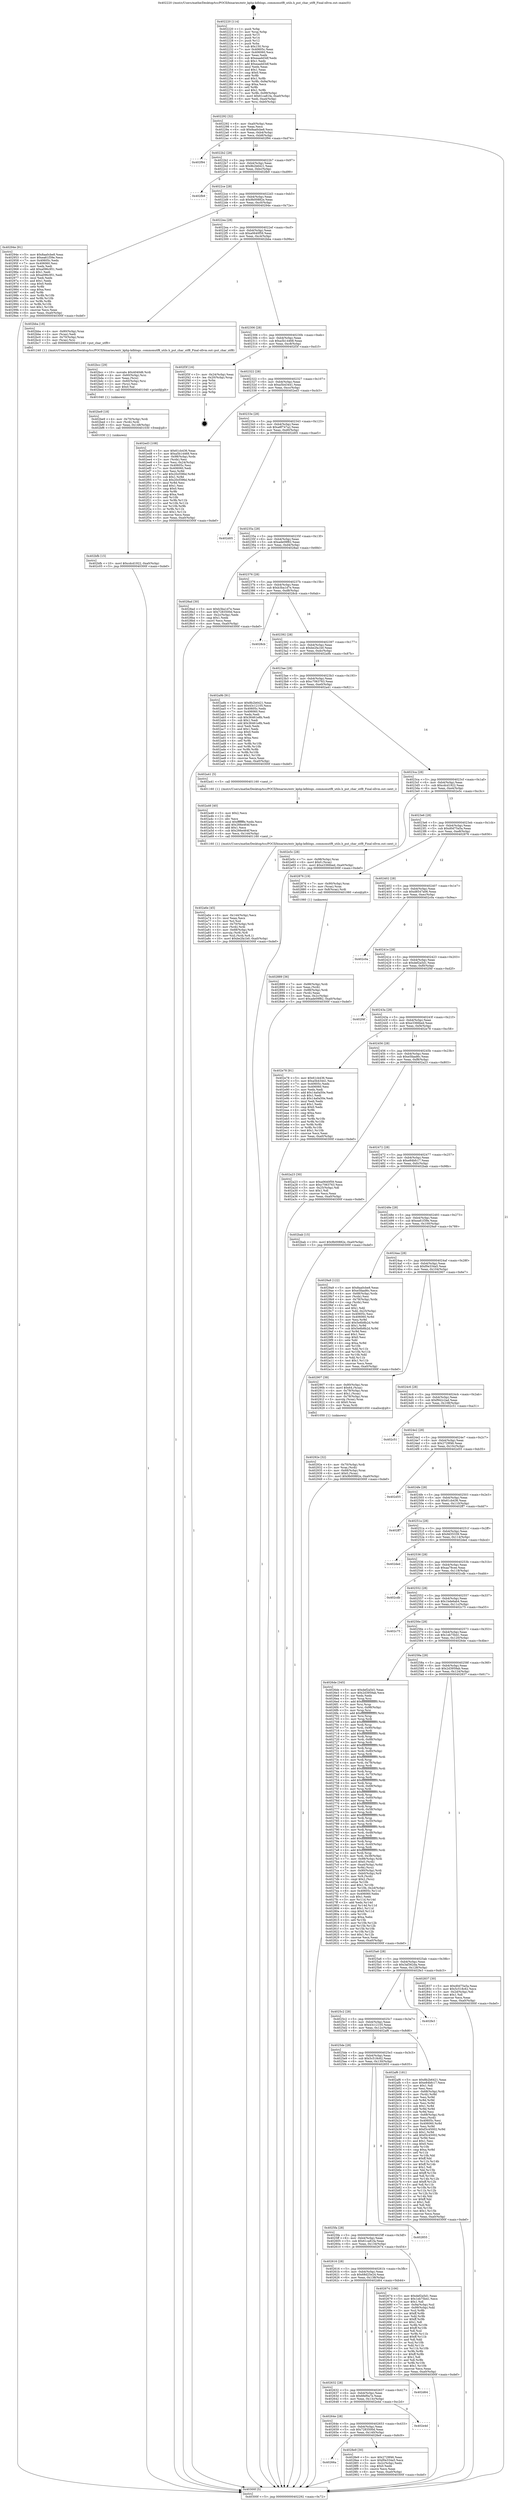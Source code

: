 digraph "0x402220" {
  label = "0x402220 (/mnt/c/Users/mathe/Desktop/tcc/POCII/binaries/extr_kphp-kdblogs..commonutf8_utils.h_put_char_utf8_Final-ollvm.out::main(0))"
  labelloc = "t"
  node[shape=record]

  Entry [label="",width=0.3,height=0.3,shape=circle,fillcolor=black,style=filled]
  "0x402292" [label="{
     0x402292 [32]\l
     | [instrs]\l
     &nbsp;&nbsp;0x402292 \<+6\>: mov -0xa0(%rbp),%eax\l
     &nbsp;&nbsp;0x402298 \<+2\>: mov %eax,%ecx\l
     &nbsp;&nbsp;0x40229a \<+6\>: sub $0x8aa0cbe8,%ecx\l
     &nbsp;&nbsp;0x4022a0 \<+6\>: mov %eax,-0xb4(%rbp)\l
     &nbsp;&nbsp;0x4022a6 \<+6\>: mov %ecx,-0xb8(%rbp)\l
     &nbsp;&nbsp;0x4022ac \<+6\>: je 0000000000402f94 \<main+0xd74\>\l
  }"]
  "0x402f94" [label="{
     0x402f94\l
  }", style=dashed]
  "0x4022b2" [label="{
     0x4022b2 [28]\l
     | [instrs]\l
     &nbsp;&nbsp;0x4022b2 \<+5\>: jmp 00000000004022b7 \<main+0x97\>\l
     &nbsp;&nbsp;0x4022b7 \<+6\>: mov -0xb4(%rbp),%eax\l
     &nbsp;&nbsp;0x4022bd \<+5\>: sub $0x8b2b6421,%eax\l
     &nbsp;&nbsp;0x4022c2 \<+6\>: mov %eax,-0xbc(%rbp)\l
     &nbsp;&nbsp;0x4022c8 \<+6\>: je 0000000000402fb9 \<main+0xd99\>\l
  }"]
  Exit [label="",width=0.3,height=0.3,shape=circle,fillcolor=black,style=filled,peripheries=2]
  "0x402fb9" [label="{
     0x402fb9\l
  }", style=dashed]
  "0x4022ce" [label="{
     0x4022ce [28]\l
     | [instrs]\l
     &nbsp;&nbsp;0x4022ce \<+5\>: jmp 00000000004022d3 \<main+0xb3\>\l
     &nbsp;&nbsp;0x4022d3 \<+6\>: mov -0xb4(%rbp),%eax\l
     &nbsp;&nbsp;0x4022d9 \<+5\>: sub $0x9b00882e,%eax\l
     &nbsp;&nbsp;0x4022de \<+6\>: mov %eax,-0xc0(%rbp)\l
     &nbsp;&nbsp;0x4022e4 \<+6\>: je 000000000040294e \<main+0x72e\>\l
  }"]
  "0x402bfb" [label="{
     0x402bfb [15]\l
     | [instrs]\l
     &nbsp;&nbsp;0x402bfb \<+10\>: movl $0xcdcd1922,-0xa0(%rbp)\l
     &nbsp;&nbsp;0x402c05 \<+5\>: jmp 000000000040300f \<main+0xdef\>\l
  }"]
  "0x40294e" [label="{
     0x40294e [91]\l
     | [instrs]\l
     &nbsp;&nbsp;0x40294e \<+5\>: mov $0x8aa0cbe8,%eax\l
     &nbsp;&nbsp;0x402953 \<+5\>: mov $0xea61f39e,%ecx\l
     &nbsp;&nbsp;0x402958 \<+7\>: mov 0x40605c,%edx\l
     &nbsp;&nbsp;0x40295f \<+7\>: mov 0x406060,%esi\l
     &nbsp;&nbsp;0x402966 \<+2\>: mov %edx,%edi\l
     &nbsp;&nbsp;0x402968 \<+6\>: add $0xa096c951,%edi\l
     &nbsp;&nbsp;0x40296e \<+3\>: sub $0x1,%edi\l
     &nbsp;&nbsp;0x402971 \<+6\>: sub $0xa096c951,%edi\l
     &nbsp;&nbsp;0x402977 \<+3\>: imul %edi,%edx\l
     &nbsp;&nbsp;0x40297a \<+3\>: and $0x1,%edx\l
     &nbsp;&nbsp;0x40297d \<+3\>: cmp $0x0,%edx\l
     &nbsp;&nbsp;0x402980 \<+4\>: sete %r8b\l
     &nbsp;&nbsp;0x402984 \<+3\>: cmp $0xa,%esi\l
     &nbsp;&nbsp;0x402987 \<+4\>: setl %r9b\l
     &nbsp;&nbsp;0x40298b \<+3\>: mov %r8b,%r10b\l
     &nbsp;&nbsp;0x40298e \<+3\>: and %r9b,%r10b\l
     &nbsp;&nbsp;0x402991 \<+3\>: xor %r9b,%r8b\l
     &nbsp;&nbsp;0x402994 \<+3\>: or %r8b,%r10b\l
     &nbsp;&nbsp;0x402997 \<+4\>: test $0x1,%r10b\l
     &nbsp;&nbsp;0x40299b \<+3\>: cmovne %ecx,%eax\l
     &nbsp;&nbsp;0x40299e \<+6\>: mov %eax,-0xa0(%rbp)\l
     &nbsp;&nbsp;0x4029a4 \<+5\>: jmp 000000000040300f \<main+0xdef\>\l
  }"]
  "0x4022ea" [label="{
     0x4022ea [28]\l
     | [instrs]\l
     &nbsp;&nbsp;0x4022ea \<+5\>: jmp 00000000004022ef \<main+0xcf\>\l
     &nbsp;&nbsp;0x4022ef \<+6\>: mov -0xb4(%rbp),%eax\l
     &nbsp;&nbsp;0x4022f5 \<+5\>: sub $0xa0640f59,%eax\l
     &nbsp;&nbsp;0x4022fa \<+6\>: mov %eax,-0xc4(%rbp)\l
     &nbsp;&nbsp;0x402300 \<+6\>: je 0000000000402bba \<main+0x99a\>\l
  }"]
  "0x402be9" [label="{
     0x402be9 [18]\l
     | [instrs]\l
     &nbsp;&nbsp;0x402be9 \<+4\>: mov -0x70(%rbp),%rdi\l
     &nbsp;&nbsp;0x402bed \<+3\>: mov (%rdi),%rdi\l
     &nbsp;&nbsp;0x402bf0 \<+6\>: mov %eax,-0x148(%rbp)\l
     &nbsp;&nbsp;0x402bf6 \<+5\>: call 0000000000401030 \<free@plt\>\l
     | [calls]\l
     &nbsp;&nbsp;0x401030 \{1\} (unknown)\l
  }"]
  "0x402bba" [label="{
     0x402bba [18]\l
     | [instrs]\l
     &nbsp;&nbsp;0x402bba \<+4\>: mov -0x80(%rbp),%rax\l
     &nbsp;&nbsp;0x402bbe \<+2\>: mov (%rax),%edi\l
     &nbsp;&nbsp;0x402bc0 \<+4\>: mov -0x70(%rbp),%rax\l
     &nbsp;&nbsp;0x402bc4 \<+3\>: mov (%rax),%rsi\l
     &nbsp;&nbsp;0x402bc7 \<+5\>: call 0000000000401240 \<put_char_utf8\>\l
     | [calls]\l
     &nbsp;&nbsp;0x401240 \{1\} (/mnt/c/Users/mathe/Desktop/tcc/POCII/binaries/extr_kphp-kdblogs..commonutf8_utils.h_put_char_utf8_Final-ollvm.out::put_char_utf8)\l
  }"]
  "0x402306" [label="{
     0x402306 [28]\l
     | [instrs]\l
     &nbsp;&nbsp;0x402306 \<+5\>: jmp 000000000040230b \<main+0xeb\>\l
     &nbsp;&nbsp;0x40230b \<+6\>: mov -0xb4(%rbp),%eax\l
     &nbsp;&nbsp;0x402311 \<+5\>: sub $0xa5b14468,%eax\l
     &nbsp;&nbsp;0x402316 \<+6\>: mov %eax,-0xc8(%rbp)\l
     &nbsp;&nbsp;0x40231c \<+6\>: je 0000000000402f3f \<main+0xd1f\>\l
  }"]
  "0x402bcc" [label="{
     0x402bcc [29]\l
     | [instrs]\l
     &nbsp;&nbsp;0x402bcc \<+10\>: movabs $0x4040d6,%rdi\l
     &nbsp;&nbsp;0x402bd6 \<+4\>: mov -0x60(%rbp),%rsi\l
     &nbsp;&nbsp;0x402bda \<+2\>: mov %eax,(%rsi)\l
     &nbsp;&nbsp;0x402bdc \<+4\>: mov -0x60(%rbp),%rsi\l
     &nbsp;&nbsp;0x402be0 \<+2\>: mov (%rsi),%esi\l
     &nbsp;&nbsp;0x402be2 \<+2\>: mov $0x0,%al\l
     &nbsp;&nbsp;0x402be4 \<+5\>: call 0000000000401040 \<printf@plt\>\l
     | [calls]\l
     &nbsp;&nbsp;0x401040 \{1\} (unknown)\l
  }"]
  "0x402f3f" [label="{
     0x402f3f [16]\l
     | [instrs]\l
     &nbsp;&nbsp;0x402f3f \<+3\>: mov -0x24(%rbp),%eax\l
     &nbsp;&nbsp;0x402f42 \<+4\>: lea -0x20(%rbp),%rsp\l
     &nbsp;&nbsp;0x402f46 \<+1\>: pop %rbx\l
     &nbsp;&nbsp;0x402f47 \<+2\>: pop %r12\l
     &nbsp;&nbsp;0x402f49 \<+2\>: pop %r14\l
     &nbsp;&nbsp;0x402f4b \<+2\>: pop %r15\l
     &nbsp;&nbsp;0x402f4d \<+1\>: pop %rbp\l
     &nbsp;&nbsp;0x402f4e \<+1\>: ret\l
  }"]
  "0x402322" [label="{
     0x402322 [28]\l
     | [instrs]\l
     &nbsp;&nbsp;0x402322 \<+5\>: jmp 0000000000402327 \<main+0x107\>\l
     &nbsp;&nbsp;0x402327 \<+6\>: mov -0xb4(%rbp),%eax\l
     &nbsp;&nbsp;0x40232d \<+5\>: sub $0xa5b43441,%eax\l
     &nbsp;&nbsp;0x402332 \<+6\>: mov %eax,-0xcc(%rbp)\l
     &nbsp;&nbsp;0x402338 \<+6\>: je 0000000000402ed3 \<main+0xcb3\>\l
  }"]
  "0x402a6e" [label="{
     0x402a6e [45]\l
     | [instrs]\l
     &nbsp;&nbsp;0x402a6e \<+6\>: mov -0x144(%rbp),%ecx\l
     &nbsp;&nbsp;0x402a74 \<+3\>: imul %eax,%ecx\l
     &nbsp;&nbsp;0x402a77 \<+3\>: mov %cl,%sil\l
     &nbsp;&nbsp;0x402a7a \<+4\>: mov -0x70(%rbp),%rdi\l
     &nbsp;&nbsp;0x402a7e \<+3\>: mov (%rdi),%rdi\l
     &nbsp;&nbsp;0x402a81 \<+4\>: mov -0x68(%rbp),%r8\l
     &nbsp;&nbsp;0x402a85 \<+3\>: movslq (%r8),%r8\l
     &nbsp;&nbsp;0x402a88 \<+4\>: mov %sil,(%rdi,%r8,1)\l
     &nbsp;&nbsp;0x402a8c \<+10\>: movl $0xbe2fa1b0,-0xa0(%rbp)\l
     &nbsp;&nbsp;0x402a96 \<+5\>: jmp 000000000040300f \<main+0xdef\>\l
  }"]
  "0x402ed3" [label="{
     0x402ed3 [108]\l
     | [instrs]\l
     &nbsp;&nbsp;0x402ed3 \<+5\>: mov $0x61cb436,%eax\l
     &nbsp;&nbsp;0x402ed8 \<+5\>: mov $0xa5b14468,%ecx\l
     &nbsp;&nbsp;0x402edd \<+7\>: mov -0x98(%rbp),%rdx\l
     &nbsp;&nbsp;0x402ee4 \<+2\>: mov (%rdx),%esi\l
     &nbsp;&nbsp;0x402ee6 \<+3\>: mov %esi,-0x24(%rbp)\l
     &nbsp;&nbsp;0x402ee9 \<+7\>: mov 0x40605c,%esi\l
     &nbsp;&nbsp;0x402ef0 \<+7\>: mov 0x406060,%edi\l
     &nbsp;&nbsp;0x402ef7 \<+3\>: mov %esi,%r8d\l
     &nbsp;&nbsp;0x402efa \<+7\>: add $0x20cf396d,%r8d\l
     &nbsp;&nbsp;0x402f01 \<+4\>: sub $0x1,%r8d\l
     &nbsp;&nbsp;0x402f05 \<+7\>: sub $0x20cf396d,%r8d\l
     &nbsp;&nbsp;0x402f0c \<+4\>: imul %r8d,%esi\l
     &nbsp;&nbsp;0x402f10 \<+3\>: and $0x1,%esi\l
     &nbsp;&nbsp;0x402f13 \<+3\>: cmp $0x0,%esi\l
     &nbsp;&nbsp;0x402f16 \<+4\>: sete %r9b\l
     &nbsp;&nbsp;0x402f1a \<+3\>: cmp $0xa,%edi\l
     &nbsp;&nbsp;0x402f1d \<+4\>: setl %r10b\l
     &nbsp;&nbsp;0x402f21 \<+3\>: mov %r9b,%r11b\l
     &nbsp;&nbsp;0x402f24 \<+3\>: and %r10b,%r11b\l
     &nbsp;&nbsp;0x402f27 \<+3\>: xor %r10b,%r9b\l
     &nbsp;&nbsp;0x402f2a \<+3\>: or %r9b,%r11b\l
     &nbsp;&nbsp;0x402f2d \<+4\>: test $0x1,%r11b\l
     &nbsp;&nbsp;0x402f31 \<+3\>: cmovne %ecx,%eax\l
     &nbsp;&nbsp;0x402f34 \<+6\>: mov %eax,-0xa0(%rbp)\l
     &nbsp;&nbsp;0x402f3a \<+5\>: jmp 000000000040300f \<main+0xdef\>\l
  }"]
  "0x40233e" [label="{
     0x40233e [28]\l
     | [instrs]\l
     &nbsp;&nbsp;0x40233e \<+5\>: jmp 0000000000402343 \<main+0x123\>\l
     &nbsp;&nbsp;0x402343 \<+6\>: mov -0xb4(%rbp),%eax\l
     &nbsp;&nbsp;0x402349 \<+5\>: sub $0xa8f747a2,%eax\l
     &nbsp;&nbsp;0x40234e \<+6\>: mov %eax,-0xd0(%rbp)\l
     &nbsp;&nbsp;0x402354 \<+6\>: je 0000000000402d05 \<main+0xae5\>\l
  }"]
  "0x402a46" [label="{
     0x402a46 [40]\l
     | [instrs]\l
     &nbsp;&nbsp;0x402a46 \<+5\>: mov $0x2,%ecx\l
     &nbsp;&nbsp;0x402a4b \<+1\>: cltd\l
     &nbsp;&nbsp;0x402a4c \<+2\>: idiv %ecx\l
     &nbsp;&nbsp;0x402a4e \<+6\>: imul $0xfffffffe,%edx,%ecx\l
     &nbsp;&nbsp;0x402a54 \<+6\>: add $0x266e464f,%ecx\l
     &nbsp;&nbsp;0x402a5a \<+3\>: add $0x1,%ecx\l
     &nbsp;&nbsp;0x402a5d \<+6\>: sub $0x266e464f,%ecx\l
     &nbsp;&nbsp;0x402a63 \<+6\>: mov %ecx,-0x144(%rbp)\l
     &nbsp;&nbsp;0x402a69 \<+5\>: call 0000000000401160 \<next_i\>\l
     | [calls]\l
     &nbsp;&nbsp;0x401160 \{1\} (/mnt/c/Users/mathe/Desktop/tcc/POCII/binaries/extr_kphp-kdblogs..commonutf8_utils.h_put_char_utf8_Final-ollvm.out::next_i)\l
  }"]
  "0x402d05" [label="{
     0x402d05\l
  }", style=dashed]
  "0x40235a" [label="{
     0x40235a [28]\l
     | [instrs]\l
     &nbsp;&nbsp;0x40235a \<+5\>: jmp 000000000040235f \<main+0x13f\>\l
     &nbsp;&nbsp;0x40235f \<+6\>: mov -0xb4(%rbp),%eax\l
     &nbsp;&nbsp;0x402365 \<+5\>: sub $0xade09f82,%eax\l
     &nbsp;&nbsp;0x40236a \<+6\>: mov %eax,-0xd4(%rbp)\l
     &nbsp;&nbsp;0x402370 \<+6\>: je 00000000004028ad \<main+0x68d\>\l
  }"]
  "0x40292e" [label="{
     0x40292e [32]\l
     | [instrs]\l
     &nbsp;&nbsp;0x40292e \<+4\>: mov -0x70(%rbp),%rdi\l
     &nbsp;&nbsp;0x402932 \<+3\>: mov %rax,(%rdi)\l
     &nbsp;&nbsp;0x402935 \<+4\>: mov -0x68(%rbp),%rax\l
     &nbsp;&nbsp;0x402939 \<+6\>: movl $0x0,(%rax)\l
     &nbsp;&nbsp;0x40293f \<+10\>: movl $0x9b00882e,-0xa0(%rbp)\l
     &nbsp;&nbsp;0x402949 \<+5\>: jmp 000000000040300f \<main+0xdef\>\l
  }"]
  "0x4028ad" [label="{
     0x4028ad [30]\l
     | [instrs]\l
     &nbsp;&nbsp;0x4028ad \<+5\>: mov $0xb3ba1d7e,%eax\l
     &nbsp;&nbsp;0x4028b2 \<+5\>: mov $0x7283500d,%ecx\l
     &nbsp;&nbsp;0x4028b7 \<+3\>: mov -0x2c(%rbp),%edx\l
     &nbsp;&nbsp;0x4028ba \<+3\>: cmp $0x1,%edx\l
     &nbsp;&nbsp;0x4028bd \<+3\>: cmovl %ecx,%eax\l
     &nbsp;&nbsp;0x4028c0 \<+6\>: mov %eax,-0xa0(%rbp)\l
     &nbsp;&nbsp;0x4028c6 \<+5\>: jmp 000000000040300f \<main+0xdef\>\l
  }"]
  "0x402376" [label="{
     0x402376 [28]\l
     | [instrs]\l
     &nbsp;&nbsp;0x402376 \<+5\>: jmp 000000000040237b \<main+0x15b\>\l
     &nbsp;&nbsp;0x40237b \<+6\>: mov -0xb4(%rbp),%eax\l
     &nbsp;&nbsp;0x402381 \<+5\>: sub $0xb3ba1d7e,%eax\l
     &nbsp;&nbsp;0x402386 \<+6\>: mov %eax,-0xd8(%rbp)\l
     &nbsp;&nbsp;0x40238c \<+6\>: je 00000000004028cb \<main+0x6ab\>\l
  }"]
  "0x40266a" [label="{
     0x40266a\l
  }", style=dashed]
  "0x4028cb" [label="{
     0x4028cb\l
  }", style=dashed]
  "0x402392" [label="{
     0x402392 [28]\l
     | [instrs]\l
     &nbsp;&nbsp;0x402392 \<+5\>: jmp 0000000000402397 \<main+0x177\>\l
     &nbsp;&nbsp;0x402397 \<+6\>: mov -0xb4(%rbp),%eax\l
     &nbsp;&nbsp;0x40239d \<+5\>: sub $0xbe2fa1b0,%eax\l
     &nbsp;&nbsp;0x4023a2 \<+6\>: mov %eax,-0xdc(%rbp)\l
     &nbsp;&nbsp;0x4023a8 \<+6\>: je 0000000000402a9b \<main+0x87b\>\l
  }"]
  "0x4028e9" [label="{
     0x4028e9 [30]\l
     | [instrs]\l
     &nbsp;&nbsp;0x4028e9 \<+5\>: mov $0x2729f46,%eax\l
     &nbsp;&nbsp;0x4028ee \<+5\>: mov $0xf0e334a5,%ecx\l
     &nbsp;&nbsp;0x4028f3 \<+3\>: mov -0x2c(%rbp),%edx\l
     &nbsp;&nbsp;0x4028f6 \<+3\>: cmp $0x0,%edx\l
     &nbsp;&nbsp;0x4028f9 \<+3\>: cmove %ecx,%eax\l
     &nbsp;&nbsp;0x4028fc \<+6\>: mov %eax,-0xa0(%rbp)\l
     &nbsp;&nbsp;0x402902 \<+5\>: jmp 000000000040300f \<main+0xdef\>\l
  }"]
  "0x402a9b" [label="{
     0x402a9b [91]\l
     | [instrs]\l
     &nbsp;&nbsp;0x402a9b \<+5\>: mov $0x8b2b6421,%eax\l
     &nbsp;&nbsp;0x402aa0 \<+5\>: mov $0x43c12105,%ecx\l
     &nbsp;&nbsp;0x402aa5 \<+7\>: mov 0x40605c,%edx\l
     &nbsp;&nbsp;0x402aac \<+7\>: mov 0x406060,%esi\l
     &nbsp;&nbsp;0x402ab3 \<+2\>: mov %edx,%edi\l
     &nbsp;&nbsp;0x402ab5 \<+6\>: sub $0x36461e8b,%edi\l
     &nbsp;&nbsp;0x402abb \<+3\>: sub $0x1,%edi\l
     &nbsp;&nbsp;0x402abe \<+6\>: add $0x36461e8b,%edi\l
     &nbsp;&nbsp;0x402ac4 \<+3\>: imul %edi,%edx\l
     &nbsp;&nbsp;0x402ac7 \<+3\>: and $0x1,%edx\l
     &nbsp;&nbsp;0x402aca \<+3\>: cmp $0x0,%edx\l
     &nbsp;&nbsp;0x402acd \<+4\>: sete %r8b\l
     &nbsp;&nbsp;0x402ad1 \<+3\>: cmp $0xa,%esi\l
     &nbsp;&nbsp;0x402ad4 \<+4\>: setl %r9b\l
     &nbsp;&nbsp;0x402ad8 \<+3\>: mov %r8b,%r10b\l
     &nbsp;&nbsp;0x402adb \<+3\>: and %r9b,%r10b\l
     &nbsp;&nbsp;0x402ade \<+3\>: xor %r9b,%r8b\l
     &nbsp;&nbsp;0x402ae1 \<+3\>: or %r8b,%r10b\l
     &nbsp;&nbsp;0x402ae4 \<+4\>: test $0x1,%r10b\l
     &nbsp;&nbsp;0x402ae8 \<+3\>: cmovne %ecx,%eax\l
     &nbsp;&nbsp;0x402aeb \<+6\>: mov %eax,-0xa0(%rbp)\l
     &nbsp;&nbsp;0x402af1 \<+5\>: jmp 000000000040300f \<main+0xdef\>\l
  }"]
  "0x4023ae" [label="{
     0x4023ae [28]\l
     | [instrs]\l
     &nbsp;&nbsp;0x4023ae \<+5\>: jmp 00000000004023b3 \<main+0x193\>\l
     &nbsp;&nbsp;0x4023b3 \<+6\>: mov -0xb4(%rbp),%eax\l
     &nbsp;&nbsp;0x4023b9 \<+5\>: sub $0xc7063763,%eax\l
     &nbsp;&nbsp;0x4023be \<+6\>: mov %eax,-0xe0(%rbp)\l
     &nbsp;&nbsp;0x4023c4 \<+6\>: je 0000000000402a41 \<main+0x821\>\l
  }"]
  "0x40264e" [label="{
     0x40264e [28]\l
     | [instrs]\l
     &nbsp;&nbsp;0x40264e \<+5\>: jmp 0000000000402653 \<main+0x433\>\l
     &nbsp;&nbsp;0x402653 \<+6\>: mov -0xb4(%rbp),%eax\l
     &nbsp;&nbsp;0x402659 \<+5\>: sub $0x7283500d,%eax\l
     &nbsp;&nbsp;0x40265e \<+6\>: mov %eax,-0x140(%rbp)\l
     &nbsp;&nbsp;0x402664 \<+6\>: je 00000000004028e9 \<main+0x6c9\>\l
  }"]
  "0x402a41" [label="{
     0x402a41 [5]\l
     | [instrs]\l
     &nbsp;&nbsp;0x402a41 \<+5\>: call 0000000000401160 \<next_i\>\l
     | [calls]\l
     &nbsp;&nbsp;0x401160 \{1\} (/mnt/c/Users/mathe/Desktop/tcc/POCII/binaries/extr_kphp-kdblogs..commonutf8_utils.h_put_char_utf8_Final-ollvm.out::next_i)\l
  }"]
  "0x4023ca" [label="{
     0x4023ca [28]\l
     | [instrs]\l
     &nbsp;&nbsp;0x4023ca \<+5\>: jmp 00000000004023cf \<main+0x1af\>\l
     &nbsp;&nbsp;0x4023cf \<+6\>: mov -0xb4(%rbp),%eax\l
     &nbsp;&nbsp;0x4023d5 \<+5\>: sub $0xcdcd1922,%eax\l
     &nbsp;&nbsp;0x4023da \<+6\>: mov %eax,-0xe4(%rbp)\l
     &nbsp;&nbsp;0x4023e0 \<+6\>: je 0000000000402e5c \<main+0xc3c\>\l
  }"]
  "0x402e4d" [label="{
     0x402e4d\l
  }", style=dashed]
  "0x402e5c" [label="{
     0x402e5c [28]\l
     | [instrs]\l
     &nbsp;&nbsp;0x402e5c \<+7\>: mov -0x98(%rbp),%rax\l
     &nbsp;&nbsp;0x402e63 \<+6\>: movl $0x0,(%rax)\l
     &nbsp;&nbsp;0x402e69 \<+10\>: movl $0xe3366bed,-0xa0(%rbp)\l
     &nbsp;&nbsp;0x402e73 \<+5\>: jmp 000000000040300f \<main+0xdef\>\l
  }"]
  "0x4023e6" [label="{
     0x4023e6 [28]\l
     | [instrs]\l
     &nbsp;&nbsp;0x4023e6 \<+5\>: jmp 00000000004023eb \<main+0x1cb\>\l
     &nbsp;&nbsp;0x4023eb \<+6\>: mov -0xb4(%rbp),%eax\l
     &nbsp;&nbsp;0x4023f1 \<+5\>: sub $0xd0d75a5a,%eax\l
     &nbsp;&nbsp;0x4023f6 \<+6\>: mov %eax,-0xe8(%rbp)\l
     &nbsp;&nbsp;0x4023fc \<+6\>: je 0000000000402876 \<main+0x656\>\l
  }"]
  "0x402632" [label="{
     0x402632 [28]\l
     | [instrs]\l
     &nbsp;&nbsp;0x402632 \<+5\>: jmp 0000000000402637 \<main+0x417\>\l
     &nbsp;&nbsp;0x402637 \<+6\>: mov -0xb4(%rbp),%eax\l
     &nbsp;&nbsp;0x40263d \<+5\>: sub $0x6fef0a7e,%eax\l
     &nbsp;&nbsp;0x402642 \<+6\>: mov %eax,-0x13c(%rbp)\l
     &nbsp;&nbsp;0x402648 \<+6\>: je 0000000000402e4d \<main+0xc2d\>\l
  }"]
  "0x402876" [label="{
     0x402876 [19]\l
     | [instrs]\l
     &nbsp;&nbsp;0x402876 \<+7\>: mov -0x90(%rbp),%rax\l
     &nbsp;&nbsp;0x40287d \<+3\>: mov (%rax),%rax\l
     &nbsp;&nbsp;0x402880 \<+4\>: mov 0x8(%rax),%rdi\l
     &nbsp;&nbsp;0x402884 \<+5\>: call 0000000000401060 \<atoi@plt\>\l
     | [calls]\l
     &nbsp;&nbsp;0x401060 \{1\} (unknown)\l
  }"]
  "0x402402" [label="{
     0x402402 [28]\l
     | [instrs]\l
     &nbsp;&nbsp;0x402402 \<+5\>: jmp 0000000000402407 \<main+0x1e7\>\l
     &nbsp;&nbsp;0x402407 \<+6\>: mov -0xb4(%rbp),%eax\l
     &nbsp;&nbsp;0x40240d \<+5\>: sub $0xd8547a06,%eax\l
     &nbsp;&nbsp;0x402412 \<+6\>: mov %eax,-0xec(%rbp)\l
     &nbsp;&nbsp;0x402418 \<+6\>: je 0000000000402c0a \<main+0x9ea\>\l
  }"]
  "0x402d64" [label="{
     0x402d64\l
  }", style=dashed]
  "0x402c0a" [label="{
     0x402c0a\l
  }", style=dashed]
  "0x40241e" [label="{
     0x40241e [28]\l
     | [instrs]\l
     &nbsp;&nbsp;0x40241e \<+5\>: jmp 0000000000402423 \<main+0x203\>\l
     &nbsp;&nbsp;0x402423 \<+6\>: mov -0xb4(%rbp),%eax\l
     &nbsp;&nbsp;0x402429 \<+5\>: sub $0xdef2a5d1,%eax\l
     &nbsp;&nbsp;0x40242e \<+6\>: mov %eax,-0xf0(%rbp)\l
     &nbsp;&nbsp;0x402434 \<+6\>: je 0000000000402f4f \<main+0xd2f\>\l
  }"]
  "0x402889" [label="{
     0x402889 [36]\l
     | [instrs]\l
     &nbsp;&nbsp;0x402889 \<+7\>: mov -0x88(%rbp),%rdi\l
     &nbsp;&nbsp;0x402890 \<+2\>: mov %eax,(%rdi)\l
     &nbsp;&nbsp;0x402892 \<+7\>: mov -0x88(%rbp),%rdi\l
     &nbsp;&nbsp;0x402899 \<+2\>: mov (%rdi),%eax\l
     &nbsp;&nbsp;0x40289b \<+3\>: mov %eax,-0x2c(%rbp)\l
     &nbsp;&nbsp;0x40289e \<+10\>: movl $0xade09f82,-0xa0(%rbp)\l
     &nbsp;&nbsp;0x4028a8 \<+5\>: jmp 000000000040300f \<main+0xdef\>\l
  }"]
  "0x402f4f" [label="{
     0x402f4f\l
  }", style=dashed]
  "0x40243a" [label="{
     0x40243a [28]\l
     | [instrs]\l
     &nbsp;&nbsp;0x40243a \<+5\>: jmp 000000000040243f \<main+0x21f\>\l
     &nbsp;&nbsp;0x40243f \<+6\>: mov -0xb4(%rbp),%eax\l
     &nbsp;&nbsp;0x402445 \<+5\>: sub $0xe3366bed,%eax\l
     &nbsp;&nbsp;0x40244a \<+6\>: mov %eax,-0xf4(%rbp)\l
     &nbsp;&nbsp;0x402450 \<+6\>: je 0000000000402e78 \<main+0xc58\>\l
  }"]
  "0x402220" [label="{
     0x402220 [114]\l
     | [instrs]\l
     &nbsp;&nbsp;0x402220 \<+1\>: push %rbp\l
     &nbsp;&nbsp;0x402221 \<+3\>: mov %rsp,%rbp\l
     &nbsp;&nbsp;0x402224 \<+2\>: push %r15\l
     &nbsp;&nbsp;0x402226 \<+2\>: push %r14\l
     &nbsp;&nbsp;0x402228 \<+2\>: push %r12\l
     &nbsp;&nbsp;0x40222a \<+1\>: push %rbx\l
     &nbsp;&nbsp;0x40222b \<+7\>: sub $0x150,%rsp\l
     &nbsp;&nbsp;0x402232 \<+7\>: mov 0x40605c,%eax\l
     &nbsp;&nbsp;0x402239 \<+7\>: mov 0x406060,%ecx\l
     &nbsp;&nbsp;0x402240 \<+2\>: mov %eax,%edx\l
     &nbsp;&nbsp;0x402242 \<+6\>: sub $0xeaadd3df,%edx\l
     &nbsp;&nbsp;0x402248 \<+3\>: sub $0x1,%edx\l
     &nbsp;&nbsp;0x40224b \<+6\>: add $0xeaadd3df,%edx\l
     &nbsp;&nbsp;0x402251 \<+3\>: imul %edx,%eax\l
     &nbsp;&nbsp;0x402254 \<+3\>: and $0x1,%eax\l
     &nbsp;&nbsp;0x402257 \<+3\>: cmp $0x0,%eax\l
     &nbsp;&nbsp;0x40225a \<+4\>: sete %r8b\l
     &nbsp;&nbsp;0x40225e \<+4\>: and $0x1,%r8b\l
     &nbsp;&nbsp;0x402262 \<+7\>: mov %r8b,-0x9a(%rbp)\l
     &nbsp;&nbsp;0x402269 \<+3\>: cmp $0xa,%ecx\l
     &nbsp;&nbsp;0x40226c \<+4\>: setl %r8b\l
     &nbsp;&nbsp;0x402270 \<+4\>: and $0x1,%r8b\l
     &nbsp;&nbsp;0x402274 \<+7\>: mov %r8b,-0x99(%rbp)\l
     &nbsp;&nbsp;0x40227b \<+10\>: movl $0x61ca81fa,-0xa0(%rbp)\l
     &nbsp;&nbsp;0x402285 \<+6\>: mov %edi,-0xa4(%rbp)\l
     &nbsp;&nbsp;0x40228b \<+7\>: mov %rsi,-0xb0(%rbp)\l
  }"]
  "0x402e78" [label="{
     0x402e78 [91]\l
     | [instrs]\l
     &nbsp;&nbsp;0x402e78 \<+5\>: mov $0x61cb436,%eax\l
     &nbsp;&nbsp;0x402e7d \<+5\>: mov $0xa5b43441,%ecx\l
     &nbsp;&nbsp;0x402e82 \<+7\>: mov 0x40605c,%edx\l
     &nbsp;&nbsp;0x402e89 \<+7\>: mov 0x406060,%esi\l
     &nbsp;&nbsp;0x402e90 \<+2\>: mov %edx,%edi\l
     &nbsp;&nbsp;0x402e92 \<+6\>: add $0x14a0a50e,%edi\l
     &nbsp;&nbsp;0x402e98 \<+3\>: sub $0x1,%edi\l
     &nbsp;&nbsp;0x402e9b \<+6\>: sub $0x14a0a50e,%edi\l
     &nbsp;&nbsp;0x402ea1 \<+3\>: imul %edi,%edx\l
     &nbsp;&nbsp;0x402ea4 \<+3\>: and $0x1,%edx\l
     &nbsp;&nbsp;0x402ea7 \<+3\>: cmp $0x0,%edx\l
     &nbsp;&nbsp;0x402eaa \<+4\>: sete %r8b\l
     &nbsp;&nbsp;0x402eae \<+3\>: cmp $0xa,%esi\l
     &nbsp;&nbsp;0x402eb1 \<+4\>: setl %r9b\l
     &nbsp;&nbsp;0x402eb5 \<+3\>: mov %r8b,%r10b\l
     &nbsp;&nbsp;0x402eb8 \<+3\>: and %r9b,%r10b\l
     &nbsp;&nbsp;0x402ebb \<+3\>: xor %r9b,%r8b\l
     &nbsp;&nbsp;0x402ebe \<+3\>: or %r8b,%r10b\l
     &nbsp;&nbsp;0x402ec1 \<+4\>: test $0x1,%r10b\l
     &nbsp;&nbsp;0x402ec5 \<+3\>: cmovne %ecx,%eax\l
     &nbsp;&nbsp;0x402ec8 \<+6\>: mov %eax,-0xa0(%rbp)\l
     &nbsp;&nbsp;0x402ece \<+5\>: jmp 000000000040300f \<main+0xdef\>\l
  }"]
  "0x402456" [label="{
     0x402456 [28]\l
     | [instrs]\l
     &nbsp;&nbsp;0x402456 \<+5\>: jmp 000000000040245b \<main+0x23b\>\l
     &nbsp;&nbsp;0x40245b \<+6\>: mov -0xb4(%rbp),%eax\l
     &nbsp;&nbsp;0x402461 \<+5\>: sub $0xe5faad6c,%eax\l
     &nbsp;&nbsp;0x402466 \<+6\>: mov %eax,-0xf8(%rbp)\l
     &nbsp;&nbsp;0x40246c \<+6\>: je 0000000000402a23 \<main+0x803\>\l
  }"]
  "0x40300f" [label="{
     0x40300f [5]\l
     | [instrs]\l
     &nbsp;&nbsp;0x40300f \<+5\>: jmp 0000000000402292 \<main+0x72\>\l
  }"]
  "0x402a23" [label="{
     0x402a23 [30]\l
     | [instrs]\l
     &nbsp;&nbsp;0x402a23 \<+5\>: mov $0xa0640f59,%eax\l
     &nbsp;&nbsp;0x402a28 \<+5\>: mov $0xc7063763,%ecx\l
     &nbsp;&nbsp;0x402a2d \<+3\>: mov -0x25(%rbp),%dl\l
     &nbsp;&nbsp;0x402a30 \<+3\>: test $0x1,%dl\l
     &nbsp;&nbsp;0x402a33 \<+3\>: cmovne %ecx,%eax\l
     &nbsp;&nbsp;0x402a36 \<+6\>: mov %eax,-0xa0(%rbp)\l
     &nbsp;&nbsp;0x402a3c \<+5\>: jmp 000000000040300f \<main+0xdef\>\l
  }"]
  "0x402472" [label="{
     0x402472 [28]\l
     | [instrs]\l
     &nbsp;&nbsp;0x402472 \<+5\>: jmp 0000000000402477 \<main+0x257\>\l
     &nbsp;&nbsp;0x402477 \<+6\>: mov -0xb4(%rbp),%eax\l
     &nbsp;&nbsp;0x40247d \<+5\>: sub $0xe84bfc17,%eax\l
     &nbsp;&nbsp;0x402482 \<+6\>: mov %eax,-0xfc(%rbp)\l
     &nbsp;&nbsp;0x402488 \<+6\>: je 0000000000402bab \<main+0x98b\>\l
  }"]
  "0x402616" [label="{
     0x402616 [28]\l
     | [instrs]\l
     &nbsp;&nbsp;0x402616 \<+5\>: jmp 000000000040261b \<main+0x3fb\>\l
     &nbsp;&nbsp;0x40261b \<+6\>: mov -0xb4(%rbp),%eax\l
     &nbsp;&nbsp;0x402621 \<+5\>: sub $0x68d25e24,%eax\l
     &nbsp;&nbsp;0x402626 \<+6\>: mov %eax,-0x138(%rbp)\l
     &nbsp;&nbsp;0x40262c \<+6\>: je 0000000000402d64 \<main+0xb44\>\l
  }"]
  "0x402bab" [label="{
     0x402bab [15]\l
     | [instrs]\l
     &nbsp;&nbsp;0x402bab \<+10\>: movl $0x9b00882e,-0xa0(%rbp)\l
     &nbsp;&nbsp;0x402bb5 \<+5\>: jmp 000000000040300f \<main+0xdef\>\l
  }"]
  "0x40248e" [label="{
     0x40248e [28]\l
     | [instrs]\l
     &nbsp;&nbsp;0x40248e \<+5\>: jmp 0000000000402493 \<main+0x273\>\l
     &nbsp;&nbsp;0x402493 \<+6\>: mov -0xb4(%rbp),%eax\l
     &nbsp;&nbsp;0x402499 \<+5\>: sub $0xea61f39e,%eax\l
     &nbsp;&nbsp;0x40249e \<+6\>: mov %eax,-0x100(%rbp)\l
     &nbsp;&nbsp;0x4024a4 \<+6\>: je 00000000004029a9 \<main+0x789\>\l
  }"]
  "0x402674" [label="{
     0x402674 [106]\l
     | [instrs]\l
     &nbsp;&nbsp;0x402674 \<+5\>: mov $0xdef2a5d1,%eax\l
     &nbsp;&nbsp;0x402679 \<+5\>: mov $0x1eb75b41,%ecx\l
     &nbsp;&nbsp;0x40267e \<+2\>: mov $0x1,%dl\l
     &nbsp;&nbsp;0x402680 \<+7\>: mov -0x9a(%rbp),%sil\l
     &nbsp;&nbsp;0x402687 \<+7\>: mov -0x99(%rbp),%dil\l
     &nbsp;&nbsp;0x40268e \<+3\>: mov %sil,%r8b\l
     &nbsp;&nbsp;0x402691 \<+4\>: xor $0xff,%r8b\l
     &nbsp;&nbsp;0x402695 \<+3\>: mov %dil,%r9b\l
     &nbsp;&nbsp;0x402698 \<+4\>: xor $0xff,%r9b\l
     &nbsp;&nbsp;0x40269c \<+3\>: xor $0x1,%dl\l
     &nbsp;&nbsp;0x40269f \<+3\>: mov %r8b,%r10b\l
     &nbsp;&nbsp;0x4026a2 \<+4\>: and $0xff,%r10b\l
     &nbsp;&nbsp;0x4026a6 \<+3\>: and %dl,%sil\l
     &nbsp;&nbsp;0x4026a9 \<+3\>: mov %r9b,%r11b\l
     &nbsp;&nbsp;0x4026ac \<+4\>: and $0xff,%r11b\l
     &nbsp;&nbsp;0x4026b0 \<+3\>: and %dl,%dil\l
     &nbsp;&nbsp;0x4026b3 \<+3\>: or %sil,%r10b\l
     &nbsp;&nbsp;0x4026b6 \<+3\>: or %dil,%r11b\l
     &nbsp;&nbsp;0x4026b9 \<+3\>: xor %r11b,%r10b\l
     &nbsp;&nbsp;0x4026bc \<+3\>: or %r9b,%r8b\l
     &nbsp;&nbsp;0x4026bf \<+4\>: xor $0xff,%r8b\l
     &nbsp;&nbsp;0x4026c3 \<+3\>: or $0x1,%dl\l
     &nbsp;&nbsp;0x4026c6 \<+3\>: and %dl,%r8b\l
     &nbsp;&nbsp;0x4026c9 \<+3\>: or %r8b,%r10b\l
     &nbsp;&nbsp;0x4026cc \<+4\>: test $0x1,%r10b\l
     &nbsp;&nbsp;0x4026d0 \<+3\>: cmovne %ecx,%eax\l
     &nbsp;&nbsp;0x4026d3 \<+6\>: mov %eax,-0xa0(%rbp)\l
     &nbsp;&nbsp;0x4026d9 \<+5\>: jmp 000000000040300f \<main+0xdef\>\l
  }"]
  "0x4029a9" [label="{
     0x4029a9 [122]\l
     | [instrs]\l
     &nbsp;&nbsp;0x4029a9 \<+5\>: mov $0x8aa0cbe8,%eax\l
     &nbsp;&nbsp;0x4029ae \<+5\>: mov $0xe5faad6c,%ecx\l
     &nbsp;&nbsp;0x4029b3 \<+4\>: mov -0x68(%rbp),%rdx\l
     &nbsp;&nbsp;0x4029b7 \<+2\>: mov (%rdx),%esi\l
     &nbsp;&nbsp;0x4029b9 \<+4\>: mov -0x78(%rbp),%rdx\l
     &nbsp;&nbsp;0x4029bd \<+2\>: cmp (%rdx),%esi\l
     &nbsp;&nbsp;0x4029bf \<+4\>: setl %dil\l
     &nbsp;&nbsp;0x4029c3 \<+4\>: and $0x1,%dil\l
     &nbsp;&nbsp;0x4029c7 \<+4\>: mov %dil,-0x25(%rbp)\l
     &nbsp;&nbsp;0x4029cb \<+7\>: mov 0x40605c,%esi\l
     &nbsp;&nbsp;0x4029d2 \<+8\>: mov 0x406060,%r8d\l
     &nbsp;&nbsp;0x4029da \<+3\>: mov %esi,%r9d\l
     &nbsp;&nbsp;0x4029dd \<+7\>: add $0x5e6b8b2d,%r9d\l
     &nbsp;&nbsp;0x4029e4 \<+4\>: sub $0x1,%r9d\l
     &nbsp;&nbsp;0x4029e8 \<+7\>: sub $0x5e6b8b2d,%r9d\l
     &nbsp;&nbsp;0x4029ef \<+4\>: imul %r9d,%esi\l
     &nbsp;&nbsp;0x4029f3 \<+3\>: and $0x1,%esi\l
     &nbsp;&nbsp;0x4029f6 \<+3\>: cmp $0x0,%esi\l
     &nbsp;&nbsp;0x4029f9 \<+4\>: sete %dil\l
     &nbsp;&nbsp;0x4029fd \<+4\>: cmp $0xa,%r8d\l
     &nbsp;&nbsp;0x402a01 \<+4\>: setl %r10b\l
     &nbsp;&nbsp;0x402a05 \<+3\>: mov %dil,%r11b\l
     &nbsp;&nbsp;0x402a08 \<+3\>: and %r10b,%r11b\l
     &nbsp;&nbsp;0x402a0b \<+3\>: xor %r10b,%dil\l
     &nbsp;&nbsp;0x402a0e \<+3\>: or %dil,%r11b\l
     &nbsp;&nbsp;0x402a11 \<+4\>: test $0x1,%r11b\l
     &nbsp;&nbsp;0x402a15 \<+3\>: cmovne %ecx,%eax\l
     &nbsp;&nbsp;0x402a18 \<+6\>: mov %eax,-0xa0(%rbp)\l
     &nbsp;&nbsp;0x402a1e \<+5\>: jmp 000000000040300f \<main+0xdef\>\l
  }"]
  "0x4024aa" [label="{
     0x4024aa [28]\l
     | [instrs]\l
     &nbsp;&nbsp;0x4024aa \<+5\>: jmp 00000000004024af \<main+0x28f\>\l
     &nbsp;&nbsp;0x4024af \<+6\>: mov -0xb4(%rbp),%eax\l
     &nbsp;&nbsp;0x4024b5 \<+5\>: sub $0xf0e334a5,%eax\l
     &nbsp;&nbsp;0x4024ba \<+6\>: mov %eax,-0x104(%rbp)\l
     &nbsp;&nbsp;0x4024c0 \<+6\>: je 0000000000402907 \<main+0x6e7\>\l
  }"]
  "0x4025fa" [label="{
     0x4025fa [28]\l
     | [instrs]\l
     &nbsp;&nbsp;0x4025fa \<+5\>: jmp 00000000004025ff \<main+0x3df\>\l
     &nbsp;&nbsp;0x4025ff \<+6\>: mov -0xb4(%rbp),%eax\l
     &nbsp;&nbsp;0x402605 \<+5\>: sub $0x61ca81fa,%eax\l
     &nbsp;&nbsp;0x40260a \<+6\>: mov %eax,-0x134(%rbp)\l
     &nbsp;&nbsp;0x402610 \<+6\>: je 0000000000402674 \<main+0x454\>\l
  }"]
  "0x402907" [label="{
     0x402907 [39]\l
     | [instrs]\l
     &nbsp;&nbsp;0x402907 \<+4\>: mov -0x80(%rbp),%rax\l
     &nbsp;&nbsp;0x40290b \<+6\>: movl $0x64,(%rax)\l
     &nbsp;&nbsp;0x402911 \<+4\>: mov -0x78(%rbp),%rax\l
     &nbsp;&nbsp;0x402915 \<+6\>: movl $0x1,(%rax)\l
     &nbsp;&nbsp;0x40291b \<+4\>: mov -0x78(%rbp),%rax\l
     &nbsp;&nbsp;0x40291f \<+3\>: movslq (%rax),%rax\l
     &nbsp;&nbsp;0x402922 \<+4\>: shl $0x0,%rax\l
     &nbsp;&nbsp;0x402926 \<+3\>: mov %rax,%rdi\l
     &nbsp;&nbsp;0x402929 \<+5\>: call 0000000000401050 \<malloc@plt\>\l
     | [calls]\l
     &nbsp;&nbsp;0x401050 \{1\} (unknown)\l
  }"]
  "0x4024c6" [label="{
     0x4024c6 [28]\l
     | [instrs]\l
     &nbsp;&nbsp;0x4024c6 \<+5\>: jmp 00000000004024cb \<main+0x2ab\>\l
     &nbsp;&nbsp;0x4024cb \<+6\>: mov -0xb4(%rbp),%eax\l
     &nbsp;&nbsp;0x4024d1 \<+5\>: sub $0xf942c2ad,%eax\l
     &nbsp;&nbsp;0x4024d6 \<+6\>: mov %eax,-0x108(%rbp)\l
     &nbsp;&nbsp;0x4024dc \<+6\>: je 0000000000402c51 \<main+0xa31\>\l
  }"]
  "0x402855" [label="{
     0x402855\l
  }", style=dashed]
  "0x402c51" [label="{
     0x402c51\l
  }", style=dashed]
  "0x4024e2" [label="{
     0x4024e2 [28]\l
     | [instrs]\l
     &nbsp;&nbsp;0x4024e2 \<+5\>: jmp 00000000004024e7 \<main+0x2c7\>\l
     &nbsp;&nbsp;0x4024e7 \<+6\>: mov -0xb4(%rbp),%eax\l
     &nbsp;&nbsp;0x4024ed \<+5\>: sub $0x2729f46,%eax\l
     &nbsp;&nbsp;0x4024f2 \<+6\>: mov %eax,-0x10c(%rbp)\l
     &nbsp;&nbsp;0x4024f8 \<+6\>: je 0000000000402d55 \<main+0xb35\>\l
  }"]
  "0x4025de" [label="{
     0x4025de [28]\l
     | [instrs]\l
     &nbsp;&nbsp;0x4025de \<+5\>: jmp 00000000004025e3 \<main+0x3c3\>\l
     &nbsp;&nbsp;0x4025e3 \<+6\>: mov -0xb4(%rbp),%eax\l
     &nbsp;&nbsp;0x4025e9 \<+5\>: sub $0x5c518c62,%eax\l
     &nbsp;&nbsp;0x4025ee \<+6\>: mov %eax,-0x130(%rbp)\l
     &nbsp;&nbsp;0x4025f4 \<+6\>: je 0000000000402855 \<main+0x635\>\l
  }"]
  "0x402d55" [label="{
     0x402d55\l
  }", style=dashed]
  "0x4024fe" [label="{
     0x4024fe [28]\l
     | [instrs]\l
     &nbsp;&nbsp;0x4024fe \<+5\>: jmp 0000000000402503 \<main+0x2e3\>\l
     &nbsp;&nbsp;0x402503 \<+6\>: mov -0xb4(%rbp),%eax\l
     &nbsp;&nbsp;0x402509 \<+5\>: sub $0x61cb436,%eax\l
     &nbsp;&nbsp;0x40250e \<+6\>: mov %eax,-0x110(%rbp)\l
     &nbsp;&nbsp;0x402514 \<+6\>: je 0000000000402ff7 \<main+0xdd7\>\l
  }"]
  "0x402af6" [label="{
     0x402af6 [181]\l
     | [instrs]\l
     &nbsp;&nbsp;0x402af6 \<+5\>: mov $0x8b2b6421,%eax\l
     &nbsp;&nbsp;0x402afb \<+5\>: mov $0xe84bfc17,%ecx\l
     &nbsp;&nbsp;0x402b00 \<+2\>: mov $0x1,%dl\l
     &nbsp;&nbsp;0x402b02 \<+2\>: xor %esi,%esi\l
     &nbsp;&nbsp;0x402b04 \<+4\>: mov -0x68(%rbp),%rdi\l
     &nbsp;&nbsp;0x402b08 \<+3\>: mov (%rdi),%r8d\l
     &nbsp;&nbsp;0x402b0b \<+3\>: mov %esi,%r9d\l
     &nbsp;&nbsp;0x402b0e \<+3\>: sub %r8d,%r9d\l
     &nbsp;&nbsp;0x402b11 \<+3\>: mov %esi,%r8d\l
     &nbsp;&nbsp;0x402b14 \<+4\>: sub $0x1,%r8d\l
     &nbsp;&nbsp;0x402b18 \<+3\>: add %r8d,%r9d\l
     &nbsp;&nbsp;0x402b1b \<+3\>: sub %r9d,%esi\l
     &nbsp;&nbsp;0x402b1e \<+4\>: mov -0x68(%rbp),%rdi\l
     &nbsp;&nbsp;0x402b22 \<+2\>: mov %esi,(%rdi)\l
     &nbsp;&nbsp;0x402b24 \<+7\>: mov 0x40605c,%esi\l
     &nbsp;&nbsp;0x402b2b \<+8\>: mov 0x406060,%r8d\l
     &nbsp;&nbsp;0x402b33 \<+3\>: mov %esi,%r9d\l
     &nbsp;&nbsp;0x402b36 \<+7\>: sub $0xf3c45002,%r9d\l
     &nbsp;&nbsp;0x402b3d \<+4\>: sub $0x1,%r9d\l
     &nbsp;&nbsp;0x402b41 \<+7\>: add $0xf3c45002,%r9d\l
     &nbsp;&nbsp;0x402b48 \<+4\>: imul %r9d,%esi\l
     &nbsp;&nbsp;0x402b4c \<+3\>: and $0x1,%esi\l
     &nbsp;&nbsp;0x402b4f \<+3\>: cmp $0x0,%esi\l
     &nbsp;&nbsp;0x402b52 \<+4\>: sete %r10b\l
     &nbsp;&nbsp;0x402b56 \<+4\>: cmp $0xa,%r8d\l
     &nbsp;&nbsp;0x402b5a \<+4\>: setl %r11b\l
     &nbsp;&nbsp;0x402b5e \<+3\>: mov %r10b,%bl\l
     &nbsp;&nbsp;0x402b61 \<+3\>: xor $0xff,%bl\l
     &nbsp;&nbsp;0x402b64 \<+3\>: mov %r11b,%r14b\l
     &nbsp;&nbsp;0x402b67 \<+4\>: xor $0xff,%r14b\l
     &nbsp;&nbsp;0x402b6b \<+3\>: xor $0x1,%dl\l
     &nbsp;&nbsp;0x402b6e \<+3\>: mov %bl,%r15b\l
     &nbsp;&nbsp;0x402b71 \<+4\>: and $0xff,%r15b\l
     &nbsp;&nbsp;0x402b75 \<+3\>: and %dl,%r10b\l
     &nbsp;&nbsp;0x402b78 \<+3\>: mov %r14b,%r12b\l
     &nbsp;&nbsp;0x402b7b \<+4\>: and $0xff,%r12b\l
     &nbsp;&nbsp;0x402b7f \<+3\>: and %dl,%r11b\l
     &nbsp;&nbsp;0x402b82 \<+3\>: or %r10b,%r15b\l
     &nbsp;&nbsp;0x402b85 \<+3\>: or %r11b,%r12b\l
     &nbsp;&nbsp;0x402b88 \<+3\>: xor %r12b,%r15b\l
     &nbsp;&nbsp;0x402b8b \<+3\>: or %r14b,%bl\l
     &nbsp;&nbsp;0x402b8e \<+3\>: xor $0xff,%bl\l
     &nbsp;&nbsp;0x402b91 \<+3\>: or $0x1,%dl\l
     &nbsp;&nbsp;0x402b94 \<+2\>: and %dl,%bl\l
     &nbsp;&nbsp;0x402b96 \<+3\>: or %bl,%r15b\l
     &nbsp;&nbsp;0x402b99 \<+4\>: test $0x1,%r15b\l
     &nbsp;&nbsp;0x402b9d \<+3\>: cmovne %ecx,%eax\l
     &nbsp;&nbsp;0x402ba0 \<+6\>: mov %eax,-0xa0(%rbp)\l
     &nbsp;&nbsp;0x402ba6 \<+5\>: jmp 000000000040300f \<main+0xdef\>\l
  }"]
  "0x402ff7" [label="{
     0x402ff7\l
  }", style=dashed]
  "0x40251a" [label="{
     0x40251a [28]\l
     | [instrs]\l
     &nbsp;&nbsp;0x40251a \<+5\>: jmp 000000000040251f \<main+0x2ff\>\l
     &nbsp;&nbsp;0x40251f \<+6\>: mov -0xb4(%rbp),%eax\l
     &nbsp;&nbsp;0x402525 \<+5\>: sub $0x9d35339,%eax\l
     &nbsp;&nbsp;0x40252a \<+6\>: mov %eax,-0x114(%rbp)\l
     &nbsp;&nbsp;0x402530 \<+6\>: je 0000000000402ded \<main+0xbcd\>\l
  }"]
  "0x4025c2" [label="{
     0x4025c2 [28]\l
     | [instrs]\l
     &nbsp;&nbsp;0x4025c2 \<+5\>: jmp 00000000004025c7 \<main+0x3a7\>\l
     &nbsp;&nbsp;0x4025c7 \<+6\>: mov -0xb4(%rbp),%eax\l
     &nbsp;&nbsp;0x4025cd \<+5\>: sub $0x43c12105,%eax\l
     &nbsp;&nbsp;0x4025d2 \<+6\>: mov %eax,-0x12c(%rbp)\l
     &nbsp;&nbsp;0x4025d8 \<+6\>: je 0000000000402af6 \<main+0x8d6\>\l
  }"]
  "0x402ded" [label="{
     0x402ded\l
  }", style=dashed]
  "0x402536" [label="{
     0x402536 [28]\l
     | [instrs]\l
     &nbsp;&nbsp;0x402536 \<+5\>: jmp 000000000040253b \<main+0x31b\>\l
     &nbsp;&nbsp;0x40253b \<+6\>: mov -0xb4(%rbp),%eax\l
     &nbsp;&nbsp;0x402541 \<+5\>: sub $0xaa78cee,%eax\l
     &nbsp;&nbsp;0x402546 \<+6\>: mov %eax,-0x118(%rbp)\l
     &nbsp;&nbsp;0x40254c \<+6\>: je 0000000000402cdb \<main+0xabb\>\l
  }"]
  "0x402fe3" [label="{
     0x402fe3\l
  }", style=dashed]
  "0x402cdb" [label="{
     0x402cdb\l
  }", style=dashed]
  "0x402552" [label="{
     0x402552 [28]\l
     | [instrs]\l
     &nbsp;&nbsp;0x402552 \<+5\>: jmp 0000000000402557 \<main+0x337\>\l
     &nbsp;&nbsp;0x402557 \<+6\>: mov -0xb4(%rbp),%eax\l
     &nbsp;&nbsp;0x40255d \<+5\>: sub $0x1bde6ab4,%eax\l
     &nbsp;&nbsp;0x402562 \<+6\>: mov %eax,-0x11c(%rbp)\l
     &nbsp;&nbsp;0x402568 \<+6\>: je 0000000000402c75 \<main+0xa55\>\l
  }"]
  "0x4025a6" [label="{
     0x4025a6 [28]\l
     | [instrs]\l
     &nbsp;&nbsp;0x4025a6 \<+5\>: jmp 00000000004025ab \<main+0x38b\>\l
     &nbsp;&nbsp;0x4025ab \<+6\>: mov -0xb4(%rbp),%eax\l
     &nbsp;&nbsp;0x4025b1 \<+5\>: sub $0x3af362da,%eax\l
     &nbsp;&nbsp;0x4025b6 \<+6\>: mov %eax,-0x128(%rbp)\l
     &nbsp;&nbsp;0x4025bc \<+6\>: je 0000000000402fe3 \<main+0xdc3\>\l
  }"]
  "0x402c75" [label="{
     0x402c75\l
  }", style=dashed]
  "0x40256e" [label="{
     0x40256e [28]\l
     | [instrs]\l
     &nbsp;&nbsp;0x40256e \<+5\>: jmp 0000000000402573 \<main+0x353\>\l
     &nbsp;&nbsp;0x402573 \<+6\>: mov -0xb4(%rbp),%eax\l
     &nbsp;&nbsp;0x402579 \<+5\>: sub $0x1eb75b41,%eax\l
     &nbsp;&nbsp;0x40257e \<+6\>: mov %eax,-0x120(%rbp)\l
     &nbsp;&nbsp;0x402584 \<+6\>: je 00000000004026de \<main+0x4be\>\l
  }"]
  "0x402837" [label="{
     0x402837 [30]\l
     | [instrs]\l
     &nbsp;&nbsp;0x402837 \<+5\>: mov $0xd0d75a5a,%eax\l
     &nbsp;&nbsp;0x40283c \<+5\>: mov $0x5c518c62,%ecx\l
     &nbsp;&nbsp;0x402841 \<+3\>: mov -0x2d(%rbp),%dl\l
     &nbsp;&nbsp;0x402844 \<+3\>: test $0x1,%dl\l
     &nbsp;&nbsp;0x402847 \<+3\>: cmovne %ecx,%eax\l
     &nbsp;&nbsp;0x40284a \<+6\>: mov %eax,-0xa0(%rbp)\l
     &nbsp;&nbsp;0x402850 \<+5\>: jmp 000000000040300f \<main+0xdef\>\l
  }"]
  "0x4026de" [label="{
     0x4026de [345]\l
     | [instrs]\l
     &nbsp;&nbsp;0x4026de \<+5\>: mov $0xdef2a5d1,%eax\l
     &nbsp;&nbsp;0x4026e3 \<+5\>: mov $0x2d3959ab,%ecx\l
     &nbsp;&nbsp;0x4026e8 \<+2\>: xor %edx,%edx\l
     &nbsp;&nbsp;0x4026ea \<+3\>: mov %rsp,%rsi\l
     &nbsp;&nbsp;0x4026ed \<+4\>: add $0xfffffffffffffff0,%rsi\l
     &nbsp;&nbsp;0x4026f1 \<+3\>: mov %rsi,%rsp\l
     &nbsp;&nbsp;0x4026f4 \<+7\>: mov %rsi,-0x98(%rbp)\l
     &nbsp;&nbsp;0x4026fb \<+3\>: mov %rsp,%rsi\l
     &nbsp;&nbsp;0x4026fe \<+4\>: add $0xfffffffffffffff0,%rsi\l
     &nbsp;&nbsp;0x402702 \<+3\>: mov %rsi,%rsp\l
     &nbsp;&nbsp;0x402705 \<+3\>: mov %rsp,%rdi\l
     &nbsp;&nbsp;0x402708 \<+4\>: add $0xfffffffffffffff0,%rdi\l
     &nbsp;&nbsp;0x40270c \<+3\>: mov %rdi,%rsp\l
     &nbsp;&nbsp;0x40270f \<+7\>: mov %rdi,-0x90(%rbp)\l
     &nbsp;&nbsp;0x402716 \<+3\>: mov %rsp,%rdi\l
     &nbsp;&nbsp;0x402719 \<+4\>: add $0xfffffffffffffff0,%rdi\l
     &nbsp;&nbsp;0x40271d \<+3\>: mov %rdi,%rsp\l
     &nbsp;&nbsp;0x402720 \<+7\>: mov %rdi,-0x88(%rbp)\l
     &nbsp;&nbsp;0x402727 \<+3\>: mov %rsp,%rdi\l
     &nbsp;&nbsp;0x40272a \<+4\>: add $0xfffffffffffffff0,%rdi\l
     &nbsp;&nbsp;0x40272e \<+3\>: mov %rdi,%rsp\l
     &nbsp;&nbsp;0x402731 \<+4\>: mov %rdi,-0x80(%rbp)\l
     &nbsp;&nbsp;0x402735 \<+3\>: mov %rsp,%rdi\l
     &nbsp;&nbsp;0x402738 \<+4\>: add $0xfffffffffffffff0,%rdi\l
     &nbsp;&nbsp;0x40273c \<+3\>: mov %rdi,%rsp\l
     &nbsp;&nbsp;0x40273f \<+4\>: mov %rdi,-0x78(%rbp)\l
     &nbsp;&nbsp;0x402743 \<+3\>: mov %rsp,%rdi\l
     &nbsp;&nbsp;0x402746 \<+4\>: add $0xfffffffffffffff0,%rdi\l
     &nbsp;&nbsp;0x40274a \<+3\>: mov %rdi,%rsp\l
     &nbsp;&nbsp;0x40274d \<+4\>: mov %rdi,-0x70(%rbp)\l
     &nbsp;&nbsp;0x402751 \<+3\>: mov %rsp,%rdi\l
     &nbsp;&nbsp;0x402754 \<+4\>: add $0xfffffffffffffff0,%rdi\l
     &nbsp;&nbsp;0x402758 \<+3\>: mov %rdi,%rsp\l
     &nbsp;&nbsp;0x40275b \<+4\>: mov %rdi,-0x68(%rbp)\l
     &nbsp;&nbsp;0x40275f \<+3\>: mov %rsp,%rdi\l
     &nbsp;&nbsp;0x402762 \<+4\>: add $0xfffffffffffffff0,%rdi\l
     &nbsp;&nbsp;0x402766 \<+3\>: mov %rdi,%rsp\l
     &nbsp;&nbsp;0x402769 \<+4\>: mov %rdi,-0x60(%rbp)\l
     &nbsp;&nbsp;0x40276d \<+3\>: mov %rsp,%rdi\l
     &nbsp;&nbsp;0x402770 \<+4\>: add $0xfffffffffffffff0,%rdi\l
     &nbsp;&nbsp;0x402774 \<+3\>: mov %rdi,%rsp\l
     &nbsp;&nbsp;0x402777 \<+4\>: mov %rdi,-0x58(%rbp)\l
     &nbsp;&nbsp;0x40277b \<+3\>: mov %rsp,%rdi\l
     &nbsp;&nbsp;0x40277e \<+4\>: add $0xfffffffffffffff0,%rdi\l
     &nbsp;&nbsp;0x402782 \<+3\>: mov %rdi,%rsp\l
     &nbsp;&nbsp;0x402785 \<+4\>: mov %rdi,-0x50(%rbp)\l
     &nbsp;&nbsp;0x402789 \<+3\>: mov %rsp,%rdi\l
     &nbsp;&nbsp;0x40278c \<+4\>: add $0xfffffffffffffff0,%rdi\l
     &nbsp;&nbsp;0x402790 \<+3\>: mov %rdi,%rsp\l
     &nbsp;&nbsp;0x402793 \<+4\>: mov %rdi,-0x48(%rbp)\l
     &nbsp;&nbsp;0x402797 \<+3\>: mov %rsp,%rdi\l
     &nbsp;&nbsp;0x40279a \<+4\>: add $0xfffffffffffffff0,%rdi\l
     &nbsp;&nbsp;0x40279e \<+3\>: mov %rdi,%rsp\l
     &nbsp;&nbsp;0x4027a1 \<+4\>: mov %rdi,-0x40(%rbp)\l
     &nbsp;&nbsp;0x4027a5 \<+3\>: mov %rsp,%rdi\l
     &nbsp;&nbsp;0x4027a8 \<+4\>: add $0xfffffffffffffff0,%rdi\l
     &nbsp;&nbsp;0x4027ac \<+3\>: mov %rdi,%rsp\l
     &nbsp;&nbsp;0x4027af \<+4\>: mov %rdi,-0x38(%rbp)\l
     &nbsp;&nbsp;0x4027b3 \<+7\>: mov -0x98(%rbp),%rdi\l
     &nbsp;&nbsp;0x4027ba \<+6\>: movl $0x0,(%rdi)\l
     &nbsp;&nbsp;0x4027c0 \<+7\>: mov -0xa4(%rbp),%r8d\l
     &nbsp;&nbsp;0x4027c7 \<+3\>: mov %r8d,(%rsi)\l
     &nbsp;&nbsp;0x4027ca \<+7\>: mov -0x90(%rbp),%rdi\l
     &nbsp;&nbsp;0x4027d1 \<+7\>: mov -0xb0(%rbp),%r9\l
     &nbsp;&nbsp;0x4027d8 \<+3\>: mov %r9,(%rdi)\l
     &nbsp;&nbsp;0x4027db \<+3\>: cmpl $0x2,(%rsi)\l
     &nbsp;&nbsp;0x4027de \<+4\>: setne %r10b\l
     &nbsp;&nbsp;0x4027e2 \<+4\>: and $0x1,%r10b\l
     &nbsp;&nbsp;0x4027e6 \<+4\>: mov %r10b,-0x2d(%rbp)\l
     &nbsp;&nbsp;0x4027ea \<+8\>: mov 0x40605c,%r11d\l
     &nbsp;&nbsp;0x4027f2 \<+7\>: mov 0x406060,%ebx\l
     &nbsp;&nbsp;0x4027f9 \<+3\>: sub $0x1,%edx\l
     &nbsp;&nbsp;0x4027fc \<+3\>: mov %r11d,%r14d\l
     &nbsp;&nbsp;0x4027ff \<+3\>: add %edx,%r14d\l
     &nbsp;&nbsp;0x402802 \<+4\>: imul %r14d,%r11d\l
     &nbsp;&nbsp;0x402806 \<+4\>: and $0x1,%r11d\l
     &nbsp;&nbsp;0x40280a \<+4\>: cmp $0x0,%r11d\l
     &nbsp;&nbsp;0x40280e \<+4\>: sete %r10b\l
     &nbsp;&nbsp;0x402812 \<+3\>: cmp $0xa,%ebx\l
     &nbsp;&nbsp;0x402815 \<+4\>: setl %r15b\l
     &nbsp;&nbsp;0x402819 \<+3\>: mov %r10b,%r12b\l
     &nbsp;&nbsp;0x40281c \<+3\>: and %r15b,%r12b\l
     &nbsp;&nbsp;0x40281f \<+3\>: xor %r15b,%r10b\l
     &nbsp;&nbsp;0x402822 \<+3\>: or %r10b,%r12b\l
     &nbsp;&nbsp;0x402825 \<+4\>: test $0x1,%r12b\l
     &nbsp;&nbsp;0x402829 \<+3\>: cmovne %ecx,%eax\l
     &nbsp;&nbsp;0x40282c \<+6\>: mov %eax,-0xa0(%rbp)\l
     &nbsp;&nbsp;0x402832 \<+5\>: jmp 000000000040300f \<main+0xdef\>\l
  }"]
  "0x40258a" [label="{
     0x40258a [28]\l
     | [instrs]\l
     &nbsp;&nbsp;0x40258a \<+5\>: jmp 000000000040258f \<main+0x36f\>\l
     &nbsp;&nbsp;0x40258f \<+6\>: mov -0xb4(%rbp),%eax\l
     &nbsp;&nbsp;0x402595 \<+5\>: sub $0x2d3959ab,%eax\l
     &nbsp;&nbsp;0x40259a \<+6\>: mov %eax,-0x124(%rbp)\l
     &nbsp;&nbsp;0x4025a0 \<+6\>: je 0000000000402837 \<main+0x617\>\l
  }"]
  Entry -> "0x402220" [label=" 1"]
  "0x402292" -> "0x402f94" [label=" 0"]
  "0x402292" -> "0x4022b2" [label=" 22"]
  "0x402f3f" -> Exit [label=" 1"]
  "0x4022b2" -> "0x402fb9" [label=" 0"]
  "0x4022b2" -> "0x4022ce" [label=" 22"]
  "0x402ed3" -> "0x40300f" [label=" 1"]
  "0x4022ce" -> "0x40294e" [label=" 2"]
  "0x4022ce" -> "0x4022ea" [label=" 20"]
  "0x402e78" -> "0x40300f" [label=" 1"]
  "0x4022ea" -> "0x402bba" [label=" 1"]
  "0x4022ea" -> "0x402306" [label=" 19"]
  "0x402e5c" -> "0x40300f" [label=" 1"]
  "0x402306" -> "0x402f3f" [label=" 1"]
  "0x402306" -> "0x402322" [label=" 18"]
  "0x402bfb" -> "0x40300f" [label=" 1"]
  "0x402322" -> "0x402ed3" [label=" 1"]
  "0x402322" -> "0x40233e" [label=" 17"]
  "0x402be9" -> "0x402bfb" [label=" 1"]
  "0x40233e" -> "0x402d05" [label=" 0"]
  "0x40233e" -> "0x40235a" [label=" 17"]
  "0x402bcc" -> "0x402be9" [label=" 1"]
  "0x40235a" -> "0x4028ad" [label=" 1"]
  "0x40235a" -> "0x402376" [label=" 16"]
  "0x402bba" -> "0x402bcc" [label=" 1"]
  "0x402376" -> "0x4028cb" [label=" 0"]
  "0x402376" -> "0x402392" [label=" 16"]
  "0x402bab" -> "0x40300f" [label=" 1"]
  "0x402392" -> "0x402a9b" [label=" 1"]
  "0x402392" -> "0x4023ae" [label=" 15"]
  "0x402af6" -> "0x40300f" [label=" 1"]
  "0x4023ae" -> "0x402a41" [label=" 1"]
  "0x4023ae" -> "0x4023ca" [label=" 14"]
  "0x402a6e" -> "0x40300f" [label=" 1"]
  "0x4023ca" -> "0x402e5c" [label=" 1"]
  "0x4023ca" -> "0x4023e6" [label=" 13"]
  "0x402a46" -> "0x402a6e" [label=" 1"]
  "0x4023e6" -> "0x402876" [label=" 1"]
  "0x4023e6" -> "0x402402" [label=" 12"]
  "0x402a23" -> "0x40300f" [label=" 2"]
  "0x402402" -> "0x402c0a" [label=" 0"]
  "0x402402" -> "0x40241e" [label=" 12"]
  "0x4029a9" -> "0x40300f" [label=" 2"]
  "0x40241e" -> "0x402f4f" [label=" 0"]
  "0x40241e" -> "0x40243a" [label=" 12"]
  "0x40292e" -> "0x40300f" [label=" 1"]
  "0x40243a" -> "0x402e78" [label=" 1"]
  "0x40243a" -> "0x402456" [label=" 11"]
  "0x4028e9" -> "0x40300f" [label=" 1"]
  "0x402456" -> "0x402a23" [label=" 2"]
  "0x402456" -> "0x402472" [label=" 9"]
  "0x40264e" -> "0x40266a" [label=" 0"]
  "0x402472" -> "0x402bab" [label=" 1"]
  "0x402472" -> "0x40248e" [label=" 8"]
  "0x40264e" -> "0x4028e9" [label=" 1"]
  "0x40248e" -> "0x4029a9" [label=" 2"]
  "0x40248e" -> "0x4024aa" [label=" 6"]
  "0x402a9b" -> "0x40300f" [label=" 1"]
  "0x4024aa" -> "0x402907" [label=" 1"]
  "0x4024aa" -> "0x4024c6" [label=" 5"]
  "0x402632" -> "0x402e4d" [label=" 0"]
  "0x4024c6" -> "0x402c51" [label=" 0"]
  "0x4024c6" -> "0x4024e2" [label=" 5"]
  "0x402a41" -> "0x402a46" [label=" 1"]
  "0x4024e2" -> "0x402d55" [label=" 0"]
  "0x4024e2" -> "0x4024fe" [label=" 5"]
  "0x402616" -> "0x402d64" [label=" 0"]
  "0x4024fe" -> "0x402ff7" [label=" 0"]
  "0x4024fe" -> "0x40251a" [label=" 5"]
  "0x40294e" -> "0x40300f" [label=" 2"]
  "0x40251a" -> "0x402ded" [label=" 0"]
  "0x40251a" -> "0x402536" [label=" 5"]
  "0x402889" -> "0x40300f" [label=" 1"]
  "0x402536" -> "0x402cdb" [label=" 0"]
  "0x402536" -> "0x402552" [label=" 5"]
  "0x402876" -> "0x402889" [label=" 1"]
  "0x402552" -> "0x402c75" [label=" 0"]
  "0x402552" -> "0x40256e" [label=" 5"]
  "0x4026de" -> "0x40300f" [label=" 1"]
  "0x40256e" -> "0x4026de" [label=" 1"]
  "0x40256e" -> "0x40258a" [label=" 4"]
  "0x402907" -> "0x40292e" [label=" 1"]
  "0x40258a" -> "0x402837" [label=" 1"]
  "0x40258a" -> "0x4025a6" [label=" 3"]
  "0x402837" -> "0x40300f" [label=" 1"]
  "0x4025a6" -> "0x402fe3" [label=" 0"]
  "0x4025a6" -> "0x4025c2" [label=" 3"]
  "0x4028ad" -> "0x40300f" [label=" 1"]
  "0x4025c2" -> "0x402af6" [label=" 1"]
  "0x4025c2" -> "0x4025de" [label=" 2"]
  "0x402616" -> "0x402632" [label=" 1"]
  "0x4025de" -> "0x402855" [label=" 0"]
  "0x4025de" -> "0x4025fa" [label=" 2"]
  "0x402632" -> "0x40264e" [label=" 1"]
  "0x4025fa" -> "0x402674" [label=" 1"]
  "0x4025fa" -> "0x402616" [label=" 1"]
  "0x402674" -> "0x40300f" [label=" 1"]
  "0x402220" -> "0x402292" [label=" 1"]
  "0x40300f" -> "0x402292" [label=" 21"]
}
